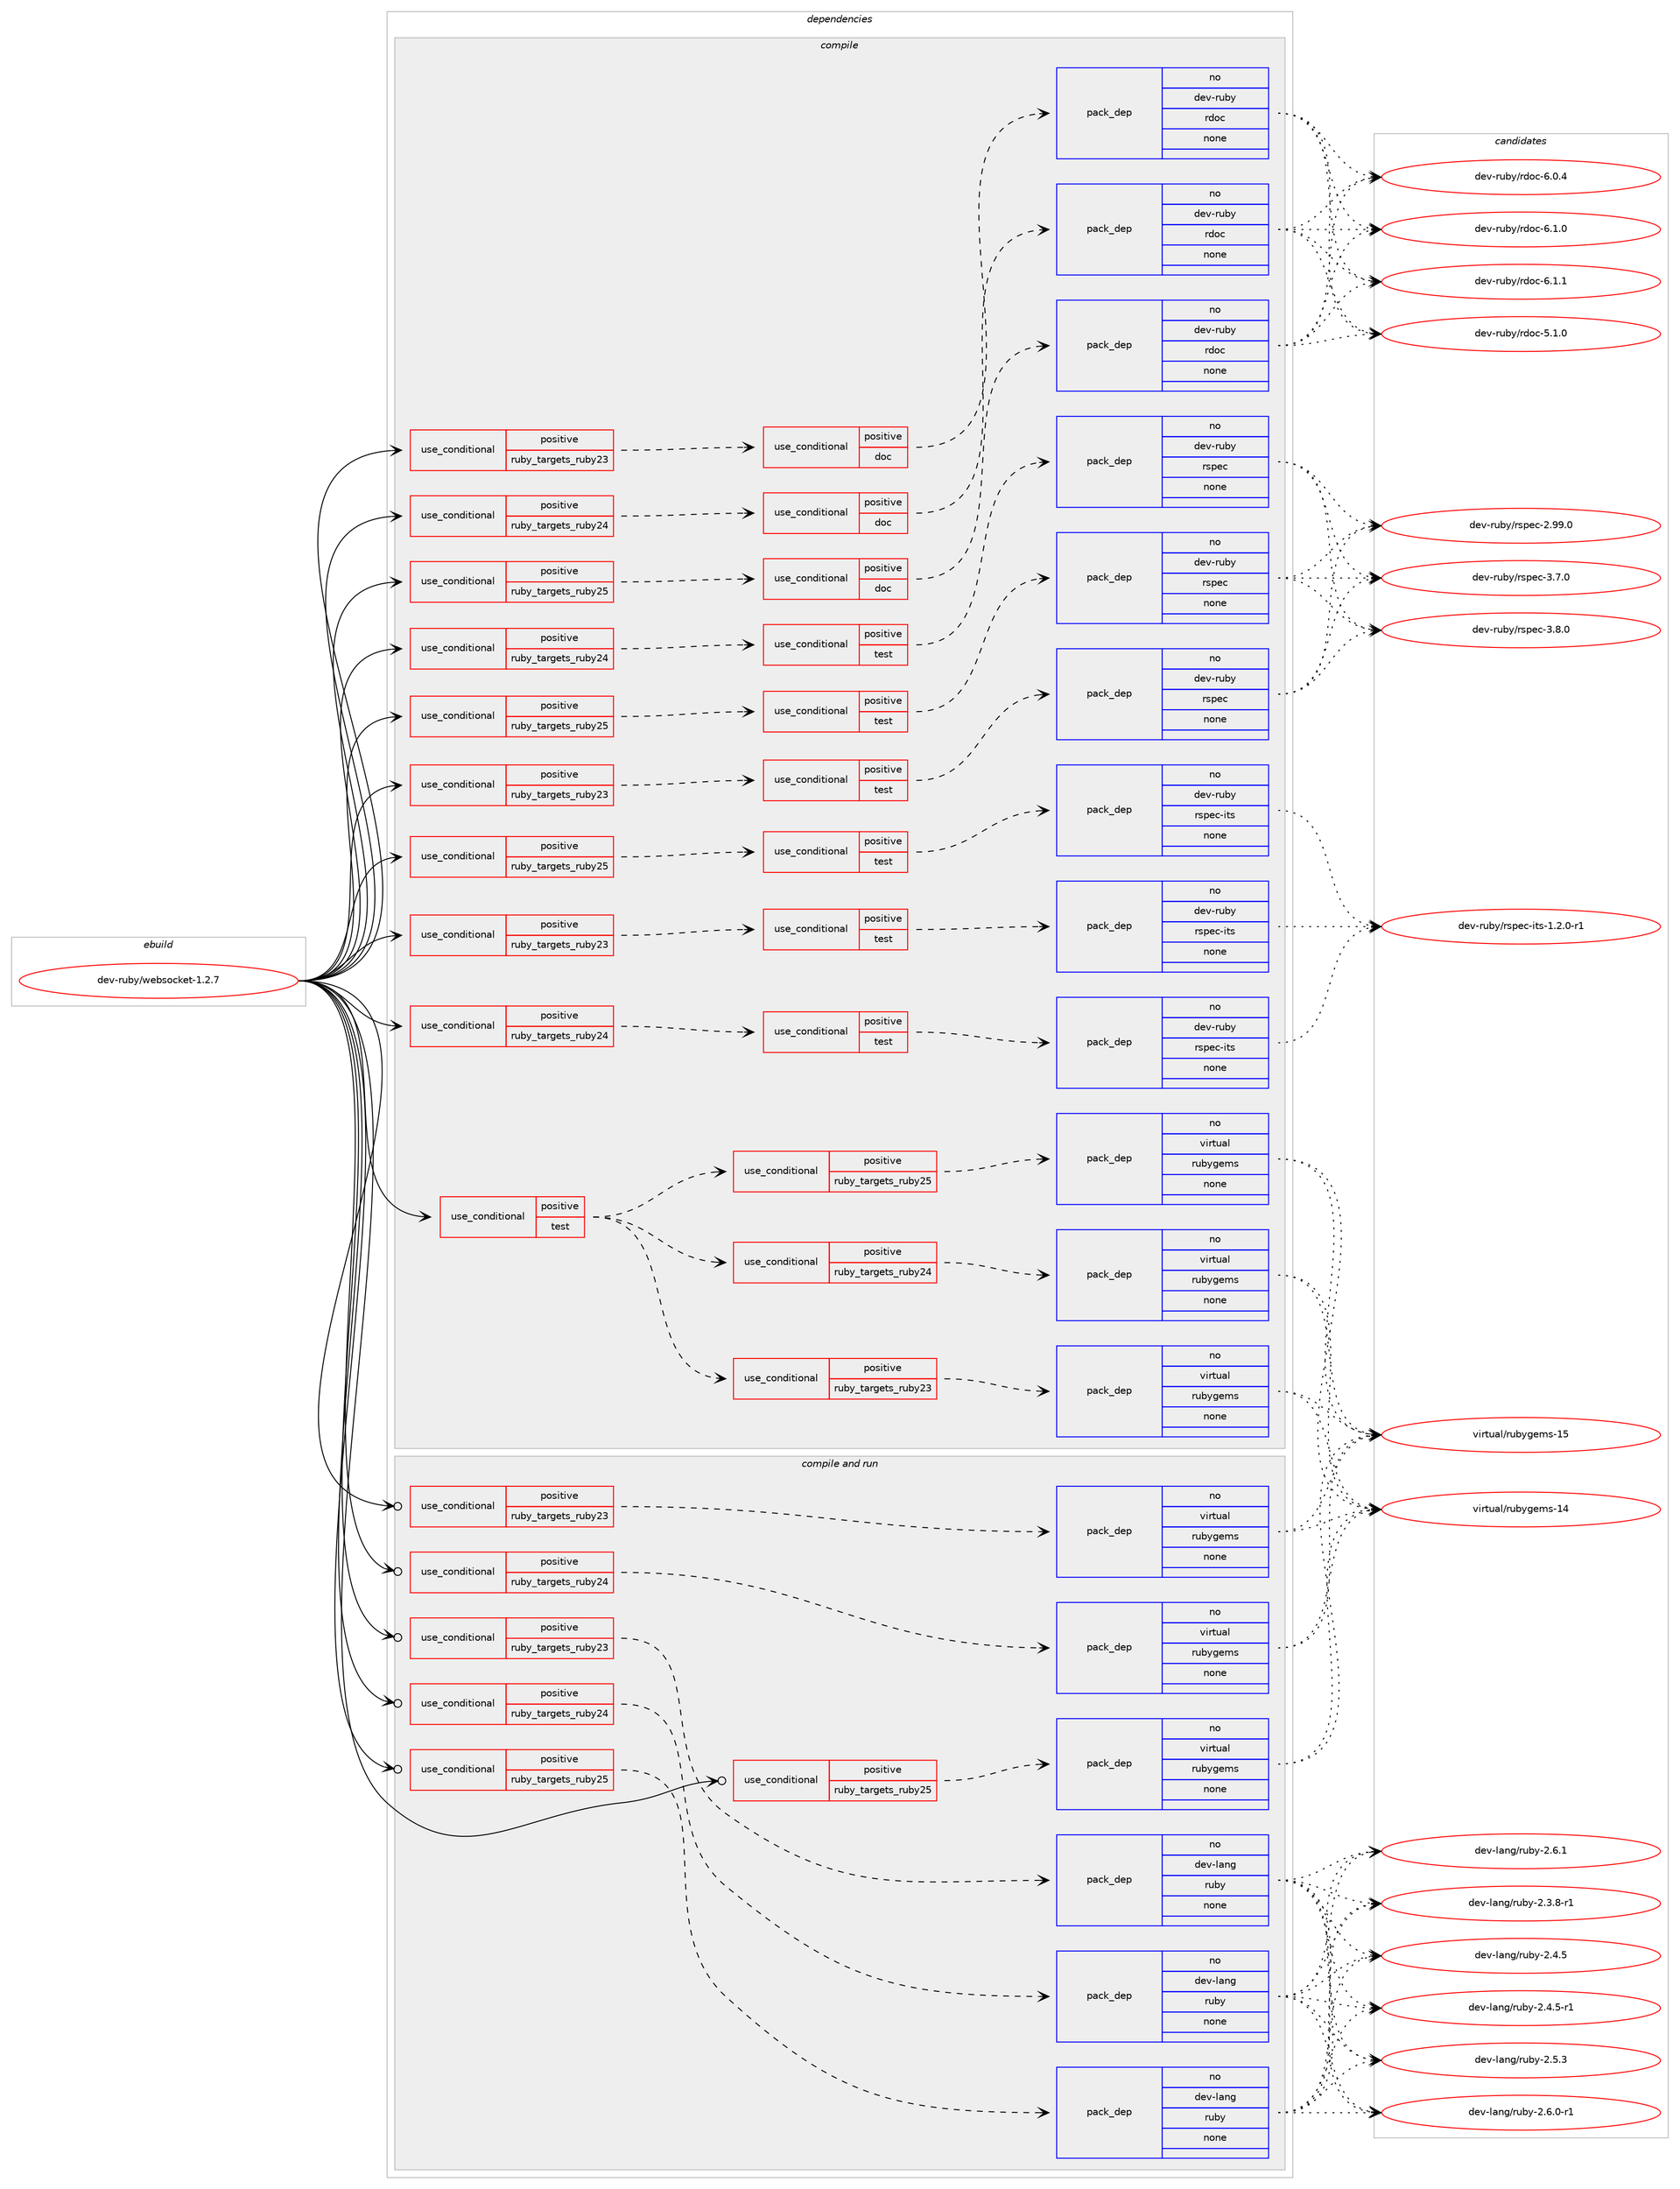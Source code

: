 digraph prolog {

# *************
# Graph options
# *************

newrank=true;
concentrate=true;
compound=true;
graph [rankdir=LR,fontname=Helvetica,fontsize=10,ranksep=1.5];#, ranksep=2.5, nodesep=0.2];
edge  [arrowhead=vee];
node  [fontname=Helvetica,fontsize=10];

# **********
# The ebuild
# **********

subgraph cluster_leftcol {
color=gray;
rank=same;
label=<<i>ebuild</i>>;
id [label="dev-ruby/websocket-1.2.7", color=red, width=4, href="../dev-ruby/websocket-1.2.7.svg"];
}

# ****************
# The dependencies
# ****************

subgraph cluster_midcol {
color=gray;
label=<<i>dependencies</i>>;
subgraph cluster_compile {
fillcolor="#eeeeee";
style=filled;
label=<<i>compile</i>>;
subgraph cond422153 {
dependency1537078 [label=<<TABLE BORDER="0" CELLBORDER="1" CELLSPACING="0" CELLPADDING="4"><TR><TD ROWSPAN="3" CELLPADDING="10">use_conditional</TD></TR><TR><TD>positive</TD></TR><TR><TD>ruby_targets_ruby23</TD></TR></TABLE>>, shape=none, color=red];
subgraph cond422154 {
dependency1537079 [label=<<TABLE BORDER="0" CELLBORDER="1" CELLSPACING="0" CELLPADDING="4"><TR><TD ROWSPAN="3" CELLPADDING="10">use_conditional</TD></TR><TR><TD>positive</TD></TR><TR><TD>doc</TD></TR></TABLE>>, shape=none, color=red];
subgraph pack1091406 {
dependency1537080 [label=<<TABLE BORDER="0" CELLBORDER="1" CELLSPACING="0" CELLPADDING="4" WIDTH="220"><TR><TD ROWSPAN="6" CELLPADDING="30">pack_dep</TD></TR><TR><TD WIDTH="110">no</TD></TR><TR><TD>dev-ruby</TD></TR><TR><TD>rdoc</TD></TR><TR><TD>none</TD></TR><TR><TD></TD></TR></TABLE>>, shape=none, color=blue];
}
dependency1537079:e -> dependency1537080:w [weight=20,style="dashed",arrowhead="vee"];
}
dependency1537078:e -> dependency1537079:w [weight=20,style="dashed",arrowhead="vee"];
}
id:e -> dependency1537078:w [weight=20,style="solid",arrowhead="vee"];
subgraph cond422155 {
dependency1537081 [label=<<TABLE BORDER="0" CELLBORDER="1" CELLSPACING="0" CELLPADDING="4"><TR><TD ROWSPAN="3" CELLPADDING="10">use_conditional</TD></TR><TR><TD>positive</TD></TR><TR><TD>ruby_targets_ruby23</TD></TR></TABLE>>, shape=none, color=red];
subgraph cond422156 {
dependency1537082 [label=<<TABLE BORDER="0" CELLBORDER="1" CELLSPACING="0" CELLPADDING="4"><TR><TD ROWSPAN="3" CELLPADDING="10">use_conditional</TD></TR><TR><TD>positive</TD></TR><TR><TD>test</TD></TR></TABLE>>, shape=none, color=red];
subgraph pack1091407 {
dependency1537083 [label=<<TABLE BORDER="0" CELLBORDER="1" CELLSPACING="0" CELLPADDING="4" WIDTH="220"><TR><TD ROWSPAN="6" CELLPADDING="30">pack_dep</TD></TR><TR><TD WIDTH="110">no</TD></TR><TR><TD>dev-ruby</TD></TR><TR><TD>rspec</TD></TR><TR><TD>none</TD></TR><TR><TD></TD></TR></TABLE>>, shape=none, color=blue];
}
dependency1537082:e -> dependency1537083:w [weight=20,style="dashed",arrowhead="vee"];
}
dependency1537081:e -> dependency1537082:w [weight=20,style="dashed",arrowhead="vee"];
}
id:e -> dependency1537081:w [weight=20,style="solid",arrowhead="vee"];
subgraph cond422157 {
dependency1537084 [label=<<TABLE BORDER="0" CELLBORDER="1" CELLSPACING="0" CELLPADDING="4"><TR><TD ROWSPAN="3" CELLPADDING="10">use_conditional</TD></TR><TR><TD>positive</TD></TR><TR><TD>ruby_targets_ruby23</TD></TR></TABLE>>, shape=none, color=red];
subgraph cond422158 {
dependency1537085 [label=<<TABLE BORDER="0" CELLBORDER="1" CELLSPACING="0" CELLPADDING="4"><TR><TD ROWSPAN="3" CELLPADDING="10">use_conditional</TD></TR><TR><TD>positive</TD></TR><TR><TD>test</TD></TR></TABLE>>, shape=none, color=red];
subgraph pack1091408 {
dependency1537086 [label=<<TABLE BORDER="0" CELLBORDER="1" CELLSPACING="0" CELLPADDING="4" WIDTH="220"><TR><TD ROWSPAN="6" CELLPADDING="30">pack_dep</TD></TR><TR><TD WIDTH="110">no</TD></TR><TR><TD>dev-ruby</TD></TR><TR><TD>rspec-its</TD></TR><TR><TD>none</TD></TR><TR><TD></TD></TR></TABLE>>, shape=none, color=blue];
}
dependency1537085:e -> dependency1537086:w [weight=20,style="dashed",arrowhead="vee"];
}
dependency1537084:e -> dependency1537085:w [weight=20,style="dashed",arrowhead="vee"];
}
id:e -> dependency1537084:w [weight=20,style="solid",arrowhead="vee"];
subgraph cond422159 {
dependency1537087 [label=<<TABLE BORDER="0" CELLBORDER="1" CELLSPACING="0" CELLPADDING="4"><TR><TD ROWSPAN="3" CELLPADDING="10">use_conditional</TD></TR><TR><TD>positive</TD></TR><TR><TD>ruby_targets_ruby24</TD></TR></TABLE>>, shape=none, color=red];
subgraph cond422160 {
dependency1537088 [label=<<TABLE BORDER="0" CELLBORDER="1" CELLSPACING="0" CELLPADDING="4"><TR><TD ROWSPAN="3" CELLPADDING="10">use_conditional</TD></TR><TR><TD>positive</TD></TR><TR><TD>doc</TD></TR></TABLE>>, shape=none, color=red];
subgraph pack1091409 {
dependency1537089 [label=<<TABLE BORDER="0" CELLBORDER="1" CELLSPACING="0" CELLPADDING="4" WIDTH="220"><TR><TD ROWSPAN="6" CELLPADDING="30">pack_dep</TD></TR><TR><TD WIDTH="110">no</TD></TR><TR><TD>dev-ruby</TD></TR><TR><TD>rdoc</TD></TR><TR><TD>none</TD></TR><TR><TD></TD></TR></TABLE>>, shape=none, color=blue];
}
dependency1537088:e -> dependency1537089:w [weight=20,style="dashed",arrowhead="vee"];
}
dependency1537087:e -> dependency1537088:w [weight=20,style="dashed",arrowhead="vee"];
}
id:e -> dependency1537087:w [weight=20,style="solid",arrowhead="vee"];
subgraph cond422161 {
dependency1537090 [label=<<TABLE BORDER="0" CELLBORDER="1" CELLSPACING="0" CELLPADDING="4"><TR><TD ROWSPAN="3" CELLPADDING="10">use_conditional</TD></TR><TR><TD>positive</TD></TR><TR><TD>ruby_targets_ruby24</TD></TR></TABLE>>, shape=none, color=red];
subgraph cond422162 {
dependency1537091 [label=<<TABLE BORDER="0" CELLBORDER="1" CELLSPACING="0" CELLPADDING="4"><TR><TD ROWSPAN="3" CELLPADDING="10">use_conditional</TD></TR><TR><TD>positive</TD></TR><TR><TD>test</TD></TR></TABLE>>, shape=none, color=red];
subgraph pack1091410 {
dependency1537092 [label=<<TABLE BORDER="0" CELLBORDER="1" CELLSPACING="0" CELLPADDING="4" WIDTH="220"><TR><TD ROWSPAN="6" CELLPADDING="30">pack_dep</TD></TR><TR><TD WIDTH="110">no</TD></TR><TR><TD>dev-ruby</TD></TR><TR><TD>rspec</TD></TR><TR><TD>none</TD></TR><TR><TD></TD></TR></TABLE>>, shape=none, color=blue];
}
dependency1537091:e -> dependency1537092:w [weight=20,style="dashed",arrowhead="vee"];
}
dependency1537090:e -> dependency1537091:w [weight=20,style="dashed",arrowhead="vee"];
}
id:e -> dependency1537090:w [weight=20,style="solid",arrowhead="vee"];
subgraph cond422163 {
dependency1537093 [label=<<TABLE BORDER="0" CELLBORDER="1" CELLSPACING="0" CELLPADDING="4"><TR><TD ROWSPAN="3" CELLPADDING="10">use_conditional</TD></TR><TR><TD>positive</TD></TR><TR><TD>ruby_targets_ruby24</TD></TR></TABLE>>, shape=none, color=red];
subgraph cond422164 {
dependency1537094 [label=<<TABLE BORDER="0" CELLBORDER="1" CELLSPACING="0" CELLPADDING="4"><TR><TD ROWSPAN="3" CELLPADDING="10">use_conditional</TD></TR><TR><TD>positive</TD></TR><TR><TD>test</TD></TR></TABLE>>, shape=none, color=red];
subgraph pack1091411 {
dependency1537095 [label=<<TABLE BORDER="0" CELLBORDER="1" CELLSPACING="0" CELLPADDING="4" WIDTH="220"><TR><TD ROWSPAN="6" CELLPADDING="30">pack_dep</TD></TR><TR><TD WIDTH="110">no</TD></TR><TR><TD>dev-ruby</TD></TR><TR><TD>rspec-its</TD></TR><TR><TD>none</TD></TR><TR><TD></TD></TR></TABLE>>, shape=none, color=blue];
}
dependency1537094:e -> dependency1537095:w [weight=20,style="dashed",arrowhead="vee"];
}
dependency1537093:e -> dependency1537094:w [weight=20,style="dashed",arrowhead="vee"];
}
id:e -> dependency1537093:w [weight=20,style="solid",arrowhead="vee"];
subgraph cond422165 {
dependency1537096 [label=<<TABLE BORDER="0" CELLBORDER="1" CELLSPACING="0" CELLPADDING="4"><TR><TD ROWSPAN="3" CELLPADDING="10">use_conditional</TD></TR><TR><TD>positive</TD></TR><TR><TD>ruby_targets_ruby25</TD></TR></TABLE>>, shape=none, color=red];
subgraph cond422166 {
dependency1537097 [label=<<TABLE BORDER="0" CELLBORDER="1" CELLSPACING="0" CELLPADDING="4"><TR><TD ROWSPAN="3" CELLPADDING="10">use_conditional</TD></TR><TR><TD>positive</TD></TR><TR><TD>doc</TD></TR></TABLE>>, shape=none, color=red];
subgraph pack1091412 {
dependency1537098 [label=<<TABLE BORDER="0" CELLBORDER="1" CELLSPACING="0" CELLPADDING="4" WIDTH="220"><TR><TD ROWSPAN="6" CELLPADDING="30">pack_dep</TD></TR><TR><TD WIDTH="110">no</TD></TR><TR><TD>dev-ruby</TD></TR><TR><TD>rdoc</TD></TR><TR><TD>none</TD></TR><TR><TD></TD></TR></TABLE>>, shape=none, color=blue];
}
dependency1537097:e -> dependency1537098:w [weight=20,style="dashed",arrowhead="vee"];
}
dependency1537096:e -> dependency1537097:w [weight=20,style="dashed",arrowhead="vee"];
}
id:e -> dependency1537096:w [weight=20,style="solid",arrowhead="vee"];
subgraph cond422167 {
dependency1537099 [label=<<TABLE BORDER="0" CELLBORDER="1" CELLSPACING="0" CELLPADDING="4"><TR><TD ROWSPAN="3" CELLPADDING="10">use_conditional</TD></TR><TR><TD>positive</TD></TR><TR><TD>ruby_targets_ruby25</TD></TR></TABLE>>, shape=none, color=red];
subgraph cond422168 {
dependency1537100 [label=<<TABLE BORDER="0" CELLBORDER="1" CELLSPACING="0" CELLPADDING="4"><TR><TD ROWSPAN="3" CELLPADDING="10">use_conditional</TD></TR><TR><TD>positive</TD></TR><TR><TD>test</TD></TR></TABLE>>, shape=none, color=red];
subgraph pack1091413 {
dependency1537101 [label=<<TABLE BORDER="0" CELLBORDER="1" CELLSPACING="0" CELLPADDING="4" WIDTH="220"><TR><TD ROWSPAN="6" CELLPADDING="30">pack_dep</TD></TR><TR><TD WIDTH="110">no</TD></TR><TR><TD>dev-ruby</TD></TR><TR><TD>rspec</TD></TR><TR><TD>none</TD></TR><TR><TD></TD></TR></TABLE>>, shape=none, color=blue];
}
dependency1537100:e -> dependency1537101:w [weight=20,style="dashed",arrowhead="vee"];
}
dependency1537099:e -> dependency1537100:w [weight=20,style="dashed",arrowhead="vee"];
}
id:e -> dependency1537099:w [weight=20,style="solid",arrowhead="vee"];
subgraph cond422169 {
dependency1537102 [label=<<TABLE BORDER="0" CELLBORDER="1" CELLSPACING="0" CELLPADDING="4"><TR><TD ROWSPAN="3" CELLPADDING="10">use_conditional</TD></TR><TR><TD>positive</TD></TR><TR><TD>ruby_targets_ruby25</TD></TR></TABLE>>, shape=none, color=red];
subgraph cond422170 {
dependency1537103 [label=<<TABLE BORDER="0" CELLBORDER="1" CELLSPACING="0" CELLPADDING="4"><TR><TD ROWSPAN="3" CELLPADDING="10">use_conditional</TD></TR><TR><TD>positive</TD></TR><TR><TD>test</TD></TR></TABLE>>, shape=none, color=red];
subgraph pack1091414 {
dependency1537104 [label=<<TABLE BORDER="0" CELLBORDER="1" CELLSPACING="0" CELLPADDING="4" WIDTH="220"><TR><TD ROWSPAN="6" CELLPADDING="30">pack_dep</TD></TR><TR><TD WIDTH="110">no</TD></TR><TR><TD>dev-ruby</TD></TR><TR><TD>rspec-its</TD></TR><TR><TD>none</TD></TR><TR><TD></TD></TR></TABLE>>, shape=none, color=blue];
}
dependency1537103:e -> dependency1537104:w [weight=20,style="dashed",arrowhead="vee"];
}
dependency1537102:e -> dependency1537103:w [weight=20,style="dashed",arrowhead="vee"];
}
id:e -> dependency1537102:w [weight=20,style="solid",arrowhead="vee"];
subgraph cond422171 {
dependency1537105 [label=<<TABLE BORDER="0" CELLBORDER="1" CELLSPACING="0" CELLPADDING="4"><TR><TD ROWSPAN="3" CELLPADDING="10">use_conditional</TD></TR><TR><TD>positive</TD></TR><TR><TD>test</TD></TR></TABLE>>, shape=none, color=red];
subgraph cond422172 {
dependency1537106 [label=<<TABLE BORDER="0" CELLBORDER="1" CELLSPACING="0" CELLPADDING="4"><TR><TD ROWSPAN="3" CELLPADDING="10">use_conditional</TD></TR><TR><TD>positive</TD></TR><TR><TD>ruby_targets_ruby23</TD></TR></TABLE>>, shape=none, color=red];
subgraph pack1091415 {
dependency1537107 [label=<<TABLE BORDER="0" CELLBORDER="1" CELLSPACING="0" CELLPADDING="4" WIDTH="220"><TR><TD ROWSPAN="6" CELLPADDING="30">pack_dep</TD></TR><TR><TD WIDTH="110">no</TD></TR><TR><TD>virtual</TD></TR><TR><TD>rubygems</TD></TR><TR><TD>none</TD></TR><TR><TD></TD></TR></TABLE>>, shape=none, color=blue];
}
dependency1537106:e -> dependency1537107:w [weight=20,style="dashed",arrowhead="vee"];
}
dependency1537105:e -> dependency1537106:w [weight=20,style="dashed",arrowhead="vee"];
subgraph cond422173 {
dependency1537108 [label=<<TABLE BORDER="0" CELLBORDER="1" CELLSPACING="0" CELLPADDING="4"><TR><TD ROWSPAN="3" CELLPADDING="10">use_conditional</TD></TR><TR><TD>positive</TD></TR><TR><TD>ruby_targets_ruby24</TD></TR></TABLE>>, shape=none, color=red];
subgraph pack1091416 {
dependency1537109 [label=<<TABLE BORDER="0" CELLBORDER="1" CELLSPACING="0" CELLPADDING="4" WIDTH="220"><TR><TD ROWSPAN="6" CELLPADDING="30">pack_dep</TD></TR><TR><TD WIDTH="110">no</TD></TR><TR><TD>virtual</TD></TR><TR><TD>rubygems</TD></TR><TR><TD>none</TD></TR><TR><TD></TD></TR></TABLE>>, shape=none, color=blue];
}
dependency1537108:e -> dependency1537109:w [weight=20,style="dashed",arrowhead="vee"];
}
dependency1537105:e -> dependency1537108:w [weight=20,style="dashed",arrowhead="vee"];
subgraph cond422174 {
dependency1537110 [label=<<TABLE BORDER="0" CELLBORDER="1" CELLSPACING="0" CELLPADDING="4"><TR><TD ROWSPAN="3" CELLPADDING="10">use_conditional</TD></TR><TR><TD>positive</TD></TR><TR><TD>ruby_targets_ruby25</TD></TR></TABLE>>, shape=none, color=red];
subgraph pack1091417 {
dependency1537111 [label=<<TABLE BORDER="0" CELLBORDER="1" CELLSPACING="0" CELLPADDING="4" WIDTH="220"><TR><TD ROWSPAN="6" CELLPADDING="30">pack_dep</TD></TR><TR><TD WIDTH="110">no</TD></TR><TR><TD>virtual</TD></TR><TR><TD>rubygems</TD></TR><TR><TD>none</TD></TR><TR><TD></TD></TR></TABLE>>, shape=none, color=blue];
}
dependency1537110:e -> dependency1537111:w [weight=20,style="dashed",arrowhead="vee"];
}
dependency1537105:e -> dependency1537110:w [weight=20,style="dashed",arrowhead="vee"];
}
id:e -> dependency1537105:w [weight=20,style="solid",arrowhead="vee"];
}
subgraph cluster_compileandrun {
fillcolor="#eeeeee";
style=filled;
label=<<i>compile and run</i>>;
subgraph cond422175 {
dependency1537112 [label=<<TABLE BORDER="0" CELLBORDER="1" CELLSPACING="0" CELLPADDING="4"><TR><TD ROWSPAN="3" CELLPADDING="10">use_conditional</TD></TR><TR><TD>positive</TD></TR><TR><TD>ruby_targets_ruby23</TD></TR></TABLE>>, shape=none, color=red];
subgraph pack1091418 {
dependency1537113 [label=<<TABLE BORDER="0" CELLBORDER="1" CELLSPACING="0" CELLPADDING="4" WIDTH="220"><TR><TD ROWSPAN="6" CELLPADDING="30">pack_dep</TD></TR><TR><TD WIDTH="110">no</TD></TR><TR><TD>dev-lang</TD></TR><TR><TD>ruby</TD></TR><TR><TD>none</TD></TR><TR><TD></TD></TR></TABLE>>, shape=none, color=blue];
}
dependency1537112:e -> dependency1537113:w [weight=20,style="dashed",arrowhead="vee"];
}
id:e -> dependency1537112:w [weight=20,style="solid",arrowhead="odotvee"];
subgraph cond422176 {
dependency1537114 [label=<<TABLE BORDER="0" CELLBORDER="1" CELLSPACING="0" CELLPADDING="4"><TR><TD ROWSPAN="3" CELLPADDING="10">use_conditional</TD></TR><TR><TD>positive</TD></TR><TR><TD>ruby_targets_ruby23</TD></TR></TABLE>>, shape=none, color=red];
subgraph pack1091419 {
dependency1537115 [label=<<TABLE BORDER="0" CELLBORDER="1" CELLSPACING="0" CELLPADDING="4" WIDTH="220"><TR><TD ROWSPAN="6" CELLPADDING="30">pack_dep</TD></TR><TR><TD WIDTH="110">no</TD></TR><TR><TD>virtual</TD></TR><TR><TD>rubygems</TD></TR><TR><TD>none</TD></TR><TR><TD></TD></TR></TABLE>>, shape=none, color=blue];
}
dependency1537114:e -> dependency1537115:w [weight=20,style="dashed",arrowhead="vee"];
}
id:e -> dependency1537114:w [weight=20,style="solid",arrowhead="odotvee"];
subgraph cond422177 {
dependency1537116 [label=<<TABLE BORDER="0" CELLBORDER="1" CELLSPACING="0" CELLPADDING="4"><TR><TD ROWSPAN="3" CELLPADDING="10">use_conditional</TD></TR><TR><TD>positive</TD></TR><TR><TD>ruby_targets_ruby24</TD></TR></TABLE>>, shape=none, color=red];
subgraph pack1091420 {
dependency1537117 [label=<<TABLE BORDER="0" CELLBORDER="1" CELLSPACING="0" CELLPADDING="4" WIDTH="220"><TR><TD ROWSPAN="6" CELLPADDING="30">pack_dep</TD></TR><TR><TD WIDTH="110">no</TD></TR><TR><TD>dev-lang</TD></TR><TR><TD>ruby</TD></TR><TR><TD>none</TD></TR><TR><TD></TD></TR></TABLE>>, shape=none, color=blue];
}
dependency1537116:e -> dependency1537117:w [weight=20,style="dashed",arrowhead="vee"];
}
id:e -> dependency1537116:w [weight=20,style="solid",arrowhead="odotvee"];
subgraph cond422178 {
dependency1537118 [label=<<TABLE BORDER="0" CELLBORDER="1" CELLSPACING="0" CELLPADDING="4"><TR><TD ROWSPAN="3" CELLPADDING="10">use_conditional</TD></TR><TR><TD>positive</TD></TR><TR><TD>ruby_targets_ruby24</TD></TR></TABLE>>, shape=none, color=red];
subgraph pack1091421 {
dependency1537119 [label=<<TABLE BORDER="0" CELLBORDER="1" CELLSPACING="0" CELLPADDING="4" WIDTH="220"><TR><TD ROWSPAN="6" CELLPADDING="30">pack_dep</TD></TR><TR><TD WIDTH="110">no</TD></TR><TR><TD>virtual</TD></TR><TR><TD>rubygems</TD></TR><TR><TD>none</TD></TR><TR><TD></TD></TR></TABLE>>, shape=none, color=blue];
}
dependency1537118:e -> dependency1537119:w [weight=20,style="dashed",arrowhead="vee"];
}
id:e -> dependency1537118:w [weight=20,style="solid",arrowhead="odotvee"];
subgraph cond422179 {
dependency1537120 [label=<<TABLE BORDER="0" CELLBORDER="1" CELLSPACING="0" CELLPADDING="4"><TR><TD ROWSPAN="3" CELLPADDING="10">use_conditional</TD></TR><TR><TD>positive</TD></TR><TR><TD>ruby_targets_ruby25</TD></TR></TABLE>>, shape=none, color=red];
subgraph pack1091422 {
dependency1537121 [label=<<TABLE BORDER="0" CELLBORDER="1" CELLSPACING="0" CELLPADDING="4" WIDTH="220"><TR><TD ROWSPAN="6" CELLPADDING="30">pack_dep</TD></TR><TR><TD WIDTH="110">no</TD></TR><TR><TD>dev-lang</TD></TR><TR><TD>ruby</TD></TR><TR><TD>none</TD></TR><TR><TD></TD></TR></TABLE>>, shape=none, color=blue];
}
dependency1537120:e -> dependency1537121:w [weight=20,style="dashed",arrowhead="vee"];
}
id:e -> dependency1537120:w [weight=20,style="solid",arrowhead="odotvee"];
subgraph cond422180 {
dependency1537122 [label=<<TABLE BORDER="0" CELLBORDER="1" CELLSPACING="0" CELLPADDING="4"><TR><TD ROWSPAN="3" CELLPADDING="10">use_conditional</TD></TR><TR><TD>positive</TD></TR><TR><TD>ruby_targets_ruby25</TD></TR></TABLE>>, shape=none, color=red];
subgraph pack1091423 {
dependency1537123 [label=<<TABLE BORDER="0" CELLBORDER="1" CELLSPACING="0" CELLPADDING="4" WIDTH="220"><TR><TD ROWSPAN="6" CELLPADDING="30">pack_dep</TD></TR><TR><TD WIDTH="110">no</TD></TR><TR><TD>virtual</TD></TR><TR><TD>rubygems</TD></TR><TR><TD>none</TD></TR><TR><TD></TD></TR></TABLE>>, shape=none, color=blue];
}
dependency1537122:e -> dependency1537123:w [weight=20,style="dashed",arrowhead="vee"];
}
id:e -> dependency1537122:w [weight=20,style="solid",arrowhead="odotvee"];
}
subgraph cluster_run {
fillcolor="#eeeeee";
style=filled;
label=<<i>run</i>>;
}
}

# **************
# The candidates
# **************

subgraph cluster_choices {
rank=same;
color=gray;
label=<<i>candidates</i>>;

subgraph choice1091406 {
color=black;
nodesep=1;
choice10010111845114117981214711410011199455346494648 [label="dev-ruby/rdoc-5.1.0", color=red, width=4,href="../dev-ruby/rdoc-5.1.0.svg"];
choice10010111845114117981214711410011199455446484652 [label="dev-ruby/rdoc-6.0.4", color=red, width=4,href="../dev-ruby/rdoc-6.0.4.svg"];
choice10010111845114117981214711410011199455446494648 [label="dev-ruby/rdoc-6.1.0", color=red, width=4,href="../dev-ruby/rdoc-6.1.0.svg"];
choice10010111845114117981214711410011199455446494649 [label="dev-ruby/rdoc-6.1.1", color=red, width=4,href="../dev-ruby/rdoc-6.1.1.svg"];
dependency1537080:e -> choice10010111845114117981214711410011199455346494648:w [style=dotted,weight="100"];
dependency1537080:e -> choice10010111845114117981214711410011199455446484652:w [style=dotted,weight="100"];
dependency1537080:e -> choice10010111845114117981214711410011199455446494648:w [style=dotted,weight="100"];
dependency1537080:e -> choice10010111845114117981214711410011199455446494649:w [style=dotted,weight="100"];
}
subgraph choice1091407 {
color=black;
nodesep=1;
choice1001011184511411798121471141151121019945504657574648 [label="dev-ruby/rspec-2.99.0", color=red, width=4,href="../dev-ruby/rspec-2.99.0.svg"];
choice10010111845114117981214711411511210199455146554648 [label="dev-ruby/rspec-3.7.0", color=red, width=4,href="../dev-ruby/rspec-3.7.0.svg"];
choice10010111845114117981214711411511210199455146564648 [label="dev-ruby/rspec-3.8.0", color=red, width=4,href="../dev-ruby/rspec-3.8.0.svg"];
dependency1537083:e -> choice1001011184511411798121471141151121019945504657574648:w [style=dotted,weight="100"];
dependency1537083:e -> choice10010111845114117981214711411511210199455146554648:w [style=dotted,weight="100"];
dependency1537083:e -> choice10010111845114117981214711411511210199455146564648:w [style=dotted,weight="100"];
}
subgraph choice1091408 {
color=black;
nodesep=1;
choice10010111845114117981214711411511210199451051161154549465046484511449 [label="dev-ruby/rspec-its-1.2.0-r1", color=red, width=4,href="../dev-ruby/rspec-its-1.2.0-r1.svg"];
dependency1537086:e -> choice10010111845114117981214711411511210199451051161154549465046484511449:w [style=dotted,weight="100"];
}
subgraph choice1091409 {
color=black;
nodesep=1;
choice10010111845114117981214711410011199455346494648 [label="dev-ruby/rdoc-5.1.0", color=red, width=4,href="../dev-ruby/rdoc-5.1.0.svg"];
choice10010111845114117981214711410011199455446484652 [label="dev-ruby/rdoc-6.0.4", color=red, width=4,href="../dev-ruby/rdoc-6.0.4.svg"];
choice10010111845114117981214711410011199455446494648 [label="dev-ruby/rdoc-6.1.0", color=red, width=4,href="../dev-ruby/rdoc-6.1.0.svg"];
choice10010111845114117981214711410011199455446494649 [label="dev-ruby/rdoc-6.1.1", color=red, width=4,href="../dev-ruby/rdoc-6.1.1.svg"];
dependency1537089:e -> choice10010111845114117981214711410011199455346494648:w [style=dotted,weight="100"];
dependency1537089:e -> choice10010111845114117981214711410011199455446484652:w [style=dotted,weight="100"];
dependency1537089:e -> choice10010111845114117981214711410011199455446494648:w [style=dotted,weight="100"];
dependency1537089:e -> choice10010111845114117981214711410011199455446494649:w [style=dotted,weight="100"];
}
subgraph choice1091410 {
color=black;
nodesep=1;
choice1001011184511411798121471141151121019945504657574648 [label="dev-ruby/rspec-2.99.0", color=red, width=4,href="../dev-ruby/rspec-2.99.0.svg"];
choice10010111845114117981214711411511210199455146554648 [label="dev-ruby/rspec-3.7.0", color=red, width=4,href="../dev-ruby/rspec-3.7.0.svg"];
choice10010111845114117981214711411511210199455146564648 [label="dev-ruby/rspec-3.8.0", color=red, width=4,href="../dev-ruby/rspec-3.8.0.svg"];
dependency1537092:e -> choice1001011184511411798121471141151121019945504657574648:w [style=dotted,weight="100"];
dependency1537092:e -> choice10010111845114117981214711411511210199455146554648:w [style=dotted,weight="100"];
dependency1537092:e -> choice10010111845114117981214711411511210199455146564648:w [style=dotted,weight="100"];
}
subgraph choice1091411 {
color=black;
nodesep=1;
choice10010111845114117981214711411511210199451051161154549465046484511449 [label="dev-ruby/rspec-its-1.2.0-r1", color=red, width=4,href="../dev-ruby/rspec-its-1.2.0-r1.svg"];
dependency1537095:e -> choice10010111845114117981214711411511210199451051161154549465046484511449:w [style=dotted,weight="100"];
}
subgraph choice1091412 {
color=black;
nodesep=1;
choice10010111845114117981214711410011199455346494648 [label="dev-ruby/rdoc-5.1.0", color=red, width=4,href="../dev-ruby/rdoc-5.1.0.svg"];
choice10010111845114117981214711410011199455446484652 [label="dev-ruby/rdoc-6.0.4", color=red, width=4,href="../dev-ruby/rdoc-6.0.4.svg"];
choice10010111845114117981214711410011199455446494648 [label="dev-ruby/rdoc-6.1.0", color=red, width=4,href="../dev-ruby/rdoc-6.1.0.svg"];
choice10010111845114117981214711410011199455446494649 [label="dev-ruby/rdoc-6.1.1", color=red, width=4,href="../dev-ruby/rdoc-6.1.1.svg"];
dependency1537098:e -> choice10010111845114117981214711410011199455346494648:w [style=dotted,weight="100"];
dependency1537098:e -> choice10010111845114117981214711410011199455446484652:w [style=dotted,weight="100"];
dependency1537098:e -> choice10010111845114117981214711410011199455446494648:w [style=dotted,weight="100"];
dependency1537098:e -> choice10010111845114117981214711410011199455446494649:w [style=dotted,weight="100"];
}
subgraph choice1091413 {
color=black;
nodesep=1;
choice1001011184511411798121471141151121019945504657574648 [label="dev-ruby/rspec-2.99.0", color=red, width=4,href="../dev-ruby/rspec-2.99.0.svg"];
choice10010111845114117981214711411511210199455146554648 [label="dev-ruby/rspec-3.7.0", color=red, width=4,href="../dev-ruby/rspec-3.7.0.svg"];
choice10010111845114117981214711411511210199455146564648 [label="dev-ruby/rspec-3.8.0", color=red, width=4,href="../dev-ruby/rspec-3.8.0.svg"];
dependency1537101:e -> choice1001011184511411798121471141151121019945504657574648:w [style=dotted,weight="100"];
dependency1537101:e -> choice10010111845114117981214711411511210199455146554648:w [style=dotted,weight="100"];
dependency1537101:e -> choice10010111845114117981214711411511210199455146564648:w [style=dotted,weight="100"];
}
subgraph choice1091414 {
color=black;
nodesep=1;
choice10010111845114117981214711411511210199451051161154549465046484511449 [label="dev-ruby/rspec-its-1.2.0-r1", color=red, width=4,href="../dev-ruby/rspec-its-1.2.0-r1.svg"];
dependency1537104:e -> choice10010111845114117981214711411511210199451051161154549465046484511449:w [style=dotted,weight="100"];
}
subgraph choice1091415 {
color=black;
nodesep=1;
choice118105114116117971084711411798121103101109115454952 [label="virtual/rubygems-14", color=red, width=4,href="../virtual/rubygems-14.svg"];
choice118105114116117971084711411798121103101109115454953 [label="virtual/rubygems-15", color=red, width=4,href="../virtual/rubygems-15.svg"];
dependency1537107:e -> choice118105114116117971084711411798121103101109115454952:w [style=dotted,weight="100"];
dependency1537107:e -> choice118105114116117971084711411798121103101109115454953:w [style=dotted,weight="100"];
}
subgraph choice1091416 {
color=black;
nodesep=1;
choice118105114116117971084711411798121103101109115454952 [label="virtual/rubygems-14", color=red, width=4,href="../virtual/rubygems-14.svg"];
choice118105114116117971084711411798121103101109115454953 [label="virtual/rubygems-15", color=red, width=4,href="../virtual/rubygems-15.svg"];
dependency1537109:e -> choice118105114116117971084711411798121103101109115454952:w [style=dotted,weight="100"];
dependency1537109:e -> choice118105114116117971084711411798121103101109115454953:w [style=dotted,weight="100"];
}
subgraph choice1091417 {
color=black;
nodesep=1;
choice118105114116117971084711411798121103101109115454952 [label="virtual/rubygems-14", color=red, width=4,href="../virtual/rubygems-14.svg"];
choice118105114116117971084711411798121103101109115454953 [label="virtual/rubygems-15", color=red, width=4,href="../virtual/rubygems-15.svg"];
dependency1537111:e -> choice118105114116117971084711411798121103101109115454952:w [style=dotted,weight="100"];
dependency1537111:e -> choice118105114116117971084711411798121103101109115454953:w [style=dotted,weight="100"];
}
subgraph choice1091418 {
color=black;
nodesep=1;
choice100101118451089711010347114117981214550465146564511449 [label="dev-lang/ruby-2.3.8-r1", color=red, width=4,href="../dev-lang/ruby-2.3.8-r1.svg"];
choice10010111845108971101034711411798121455046524653 [label="dev-lang/ruby-2.4.5", color=red, width=4,href="../dev-lang/ruby-2.4.5.svg"];
choice100101118451089711010347114117981214550465246534511449 [label="dev-lang/ruby-2.4.5-r1", color=red, width=4,href="../dev-lang/ruby-2.4.5-r1.svg"];
choice10010111845108971101034711411798121455046534651 [label="dev-lang/ruby-2.5.3", color=red, width=4,href="../dev-lang/ruby-2.5.3.svg"];
choice100101118451089711010347114117981214550465446484511449 [label="dev-lang/ruby-2.6.0-r1", color=red, width=4,href="../dev-lang/ruby-2.6.0-r1.svg"];
choice10010111845108971101034711411798121455046544649 [label="dev-lang/ruby-2.6.1", color=red, width=4,href="../dev-lang/ruby-2.6.1.svg"];
dependency1537113:e -> choice100101118451089711010347114117981214550465146564511449:w [style=dotted,weight="100"];
dependency1537113:e -> choice10010111845108971101034711411798121455046524653:w [style=dotted,weight="100"];
dependency1537113:e -> choice100101118451089711010347114117981214550465246534511449:w [style=dotted,weight="100"];
dependency1537113:e -> choice10010111845108971101034711411798121455046534651:w [style=dotted,weight="100"];
dependency1537113:e -> choice100101118451089711010347114117981214550465446484511449:w [style=dotted,weight="100"];
dependency1537113:e -> choice10010111845108971101034711411798121455046544649:w [style=dotted,weight="100"];
}
subgraph choice1091419 {
color=black;
nodesep=1;
choice118105114116117971084711411798121103101109115454952 [label="virtual/rubygems-14", color=red, width=4,href="../virtual/rubygems-14.svg"];
choice118105114116117971084711411798121103101109115454953 [label="virtual/rubygems-15", color=red, width=4,href="../virtual/rubygems-15.svg"];
dependency1537115:e -> choice118105114116117971084711411798121103101109115454952:w [style=dotted,weight="100"];
dependency1537115:e -> choice118105114116117971084711411798121103101109115454953:w [style=dotted,weight="100"];
}
subgraph choice1091420 {
color=black;
nodesep=1;
choice100101118451089711010347114117981214550465146564511449 [label="dev-lang/ruby-2.3.8-r1", color=red, width=4,href="../dev-lang/ruby-2.3.8-r1.svg"];
choice10010111845108971101034711411798121455046524653 [label="dev-lang/ruby-2.4.5", color=red, width=4,href="../dev-lang/ruby-2.4.5.svg"];
choice100101118451089711010347114117981214550465246534511449 [label="dev-lang/ruby-2.4.5-r1", color=red, width=4,href="../dev-lang/ruby-2.4.5-r1.svg"];
choice10010111845108971101034711411798121455046534651 [label="dev-lang/ruby-2.5.3", color=red, width=4,href="../dev-lang/ruby-2.5.3.svg"];
choice100101118451089711010347114117981214550465446484511449 [label="dev-lang/ruby-2.6.0-r1", color=red, width=4,href="../dev-lang/ruby-2.6.0-r1.svg"];
choice10010111845108971101034711411798121455046544649 [label="dev-lang/ruby-2.6.1", color=red, width=4,href="../dev-lang/ruby-2.6.1.svg"];
dependency1537117:e -> choice100101118451089711010347114117981214550465146564511449:w [style=dotted,weight="100"];
dependency1537117:e -> choice10010111845108971101034711411798121455046524653:w [style=dotted,weight="100"];
dependency1537117:e -> choice100101118451089711010347114117981214550465246534511449:w [style=dotted,weight="100"];
dependency1537117:e -> choice10010111845108971101034711411798121455046534651:w [style=dotted,weight="100"];
dependency1537117:e -> choice100101118451089711010347114117981214550465446484511449:w [style=dotted,weight="100"];
dependency1537117:e -> choice10010111845108971101034711411798121455046544649:w [style=dotted,weight="100"];
}
subgraph choice1091421 {
color=black;
nodesep=1;
choice118105114116117971084711411798121103101109115454952 [label="virtual/rubygems-14", color=red, width=4,href="../virtual/rubygems-14.svg"];
choice118105114116117971084711411798121103101109115454953 [label="virtual/rubygems-15", color=red, width=4,href="../virtual/rubygems-15.svg"];
dependency1537119:e -> choice118105114116117971084711411798121103101109115454952:w [style=dotted,weight="100"];
dependency1537119:e -> choice118105114116117971084711411798121103101109115454953:w [style=dotted,weight="100"];
}
subgraph choice1091422 {
color=black;
nodesep=1;
choice100101118451089711010347114117981214550465146564511449 [label="dev-lang/ruby-2.3.8-r1", color=red, width=4,href="../dev-lang/ruby-2.3.8-r1.svg"];
choice10010111845108971101034711411798121455046524653 [label="dev-lang/ruby-2.4.5", color=red, width=4,href="../dev-lang/ruby-2.4.5.svg"];
choice100101118451089711010347114117981214550465246534511449 [label="dev-lang/ruby-2.4.5-r1", color=red, width=4,href="../dev-lang/ruby-2.4.5-r1.svg"];
choice10010111845108971101034711411798121455046534651 [label="dev-lang/ruby-2.5.3", color=red, width=4,href="../dev-lang/ruby-2.5.3.svg"];
choice100101118451089711010347114117981214550465446484511449 [label="dev-lang/ruby-2.6.0-r1", color=red, width=4,href="../dev-lang/ruby-2.6.0-r1.svg"];
choice10010111845108971101034711411798121455046544649 [label="dev-lang/ruby-2.6.1", color=red, width=4,href="../dev-lang/ruby-2.6.1.svg"];
dependency1537121:e -> choice100101118451089711010347114117981214550465146564511449:w [style=dotted,weight="100"];
dependency1537121:e -> choice10010111845108971101034711411798121455046524653:w [style=dotted,weight="100"];
dependency1537121:e -> choice100101118451089711010347114117981214550465246534511449:w [style=dotted,weight="100"];
dependency1537121:e -> choice10010111845108971101034711411798121455046534651:w [style=dotted,weight="100"];
dependency1537121:e -> choice100101118451089711010347114117981214550465446484511449:w [style=dotted,weight="100"];
dependency1537121:e -> choice10010111845108971101034711411798121455046544649:w [style=dotted,weight="100"];
}
subgraph choice1091423 {
color=black;
nodesep=1;
choice118105114116117971084711411798121103101109115454952 [label="virtual/rubygems-14", color=red, width=4,href="../virtual/rubygems-14.svg"];
choice118105114116117971084711411798121103101109115454953 [label="virtual/rubygems-15", color=red, width=4,href="../virtual/rubygems-15.svg"];
dependency1537123:e -> choice118105114116117971084711411798121103101109115454952:w [style=dotted,weight="100"];
dependency1537123:e -> choice118105114116117971084711411798121103101109115454953:w [style=dotted,weight="100"];
}
}

}
